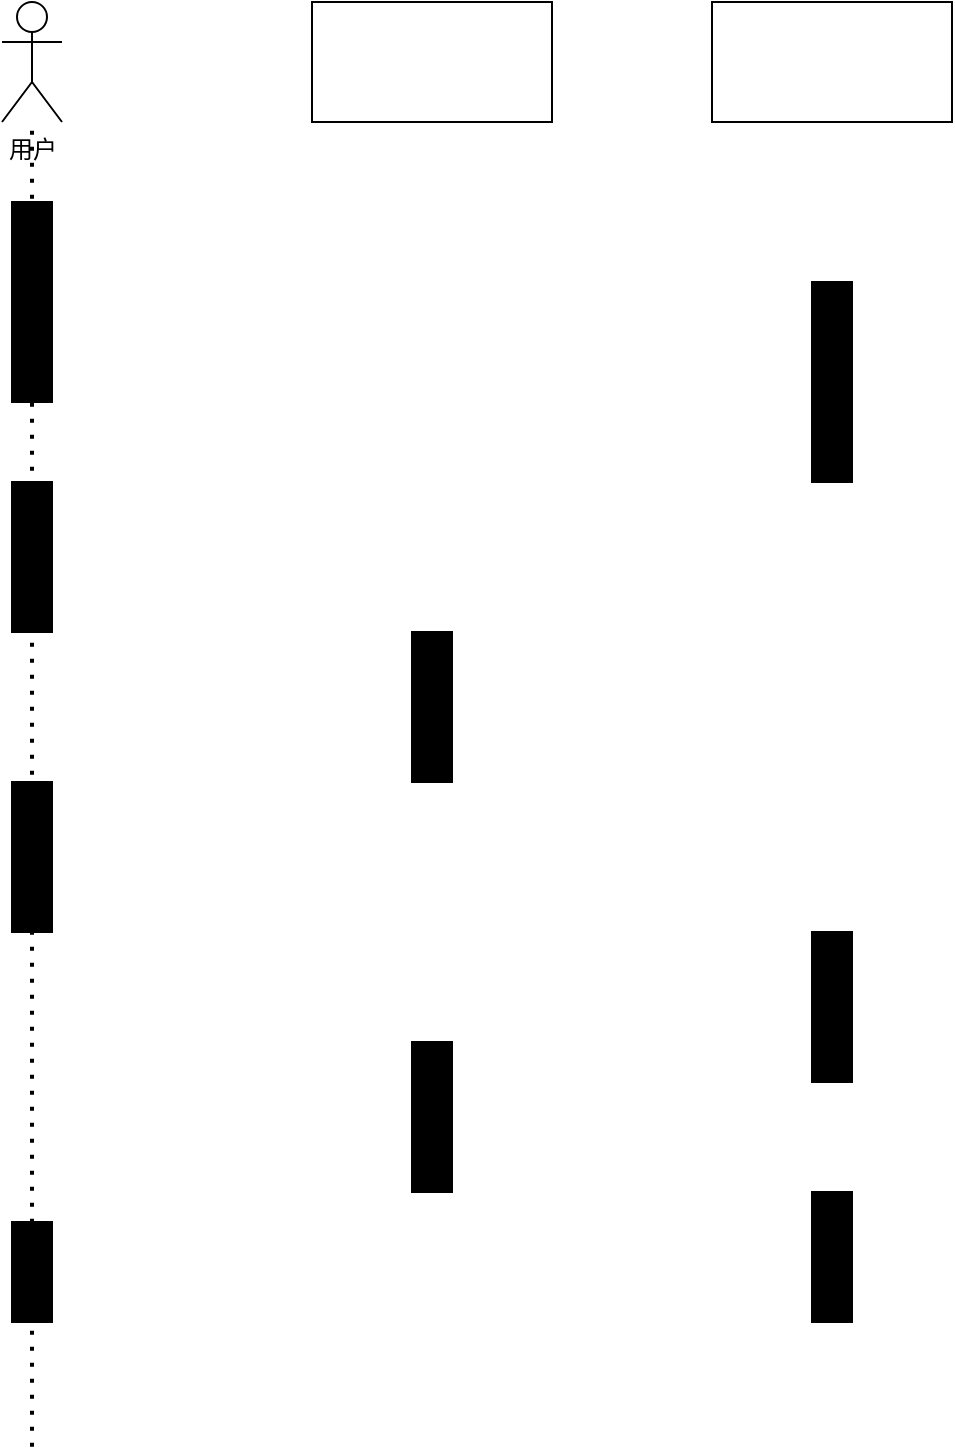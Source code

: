 <mxfile version="26.2.9">
  <diagram name="Page-1" id="74e2e168-ea6b-b213-b513-2b3c1d86103e">
    <mxGraphModel dx="1044" dy="527" grid="1" gridSize="10" guides="1" tooltips="1" connect="1" arrows="1" fold="1" page="1" pageScale="1" pageWidth="1100" pageHeight="850" background="none" math="0" shadow="0">
      <root>
        <mxCell id="0" />
        <mxCell id="1" parent="0" />
        <mxCell id="0MsAmPBSIb7bQHEWJLdw-7" value="" style="rounded=0;whiteSpace=wrap;html=1;" vertex="1" parent="1">
          <mxGeometry x="320" y="130" width="120" height="60" as="geometry" />
        </mxCell>
        <mxCell id="0MsAmPBSIb7bQHEWJLdw-8" value="" style="rounded=0;whiteSpace=wrap;html=1;" vertex="1" parent="1">
          <mxGeometry x="520" y="130" width="120" height="60" as="geometry" />
        </mxCell>
        <mxCell id="0MsAmPBSIb7bQHEWJLdw-9" value="用户&lt;div&gt;&lt;br&gt;&lt;/div&gt;" style="shape=umlActor;verticalLabelPosition=bottom;verticalAlign=top;html=1;outlineConnect=0;" vertex="1" parent="1">
          <mxGeometry x="165" y="130" width="30" height="60" as="geometry" />
        </mxCell>
        <mxCell id="0MsAmPBSIb7bQHEWJLdw-10" value="" style="rounded=0;whiteSpace=wrap;html=1;fillColor=#000000;" vertex="1" parent="1">
          <mxGeometry x="170" y="230" width="20" height="100" as="geometry" />
        </mxCell>
        <mxCell id="0MsAmPBSIb7bQHEWJLdw-11" value="" style="rounded=0;whiteSpace=wrap;html=1;fillColor=#000000;" vertex="1" parent="1">
          <mxGeometry x="170" y="370" width="20" height="75" as="geometry" />
        </mxCell>
        <mxCell id="0MsAmPBSIb7bQHEWJLdw-12" value="" style="rounded=0;whiteSpace=wrap;html=1;fillColor=#000000;" vertex="1" parent="1">
          <mxGeometry x="170" y="520" width="20" height="75" as="geometry" />
        </mxCell>
        <mxCell id="0MsAmPBSIb7bQHEWJLdw-13" value="" style="rounded=0;whiteSpace=wrap;html=1;fillColor=#000000;" vertex="1" parent="1">
          <mxGeometry x="170" y="740" width="20" height="50" as="geometry" />
        </mxCell>
        <mxCell id="0MsAmPBSIb7bQHEWJLdw-14" value="" style="rounded=0;whiteSpace=wrap;html=1;fillColor=#000000;" vertex="1" parent="1">
          <mxGeometry x="370" y="445" width="20" height="75" as="geometry" />
        </mxCell>
        <mxCell id="0MsAmPBSIb7bQHEWJLdw-15" value="" style="rounded=0;whiteSpace=wrap;html=1;fillColor=#000000;" vertex="1" parent="1">
          <mxGeometry x="570" y="270" width="20" height="100" as="geometry" />
        </mxCell>
        <mxCell id="0MsAmPBSIb7bQHEWJLdw-17" value="" style="rounded=0;whiteSpace=wrap;html=1;fillColor=#000000;" vertex="1" parent="1">
          <mxGeometry x="570" y="595" width="20" height="75" as="geometry" />
        </mxCell>
        <mxCell id="0MsAmPBSIb7bQHEWJLdw-18" value="" style="rounded=0;whiteSpace=wrap;html=1;fillColor=#000000;" vertex="1" parent="1">
          <mxGeometry x="370" y="650" width="20" height="75" as="geometry" />
        </mxCell>
        <mxCell id="0MsAmPBSIb7bQHEWJLdw-19" value="" style="rounded=0;whiteSpace=wrap;html=1;fillColor=#000000;" vertex="1" parent="1">
          <mxGeometry x="570" y="725" width="20" height="65" as="geometry" />
        </mxCell>
        <mxCell id="0MsAmPBSIb7bQHEWJLdw-20" value="" style="endArrow=none;dashed=1;html=1;dashPattern=1 3;strokeWidth=2;rounded=0;" edge="1" parent="1" target="0MsAmPBSIb7bQHEWJLdw-9">
          <mxGeometry width="50" height="50" relative="1" as="geometry">
            <mxPoint x="180" y="852.4" as="sourcePoint" />
            <mxPoint x="140" y="250" as="targetPoint" />
          </mxGeometry>
        </mxCell>
      </root>
    </mxGraphModel>
  </diagram>
</mxfile>
